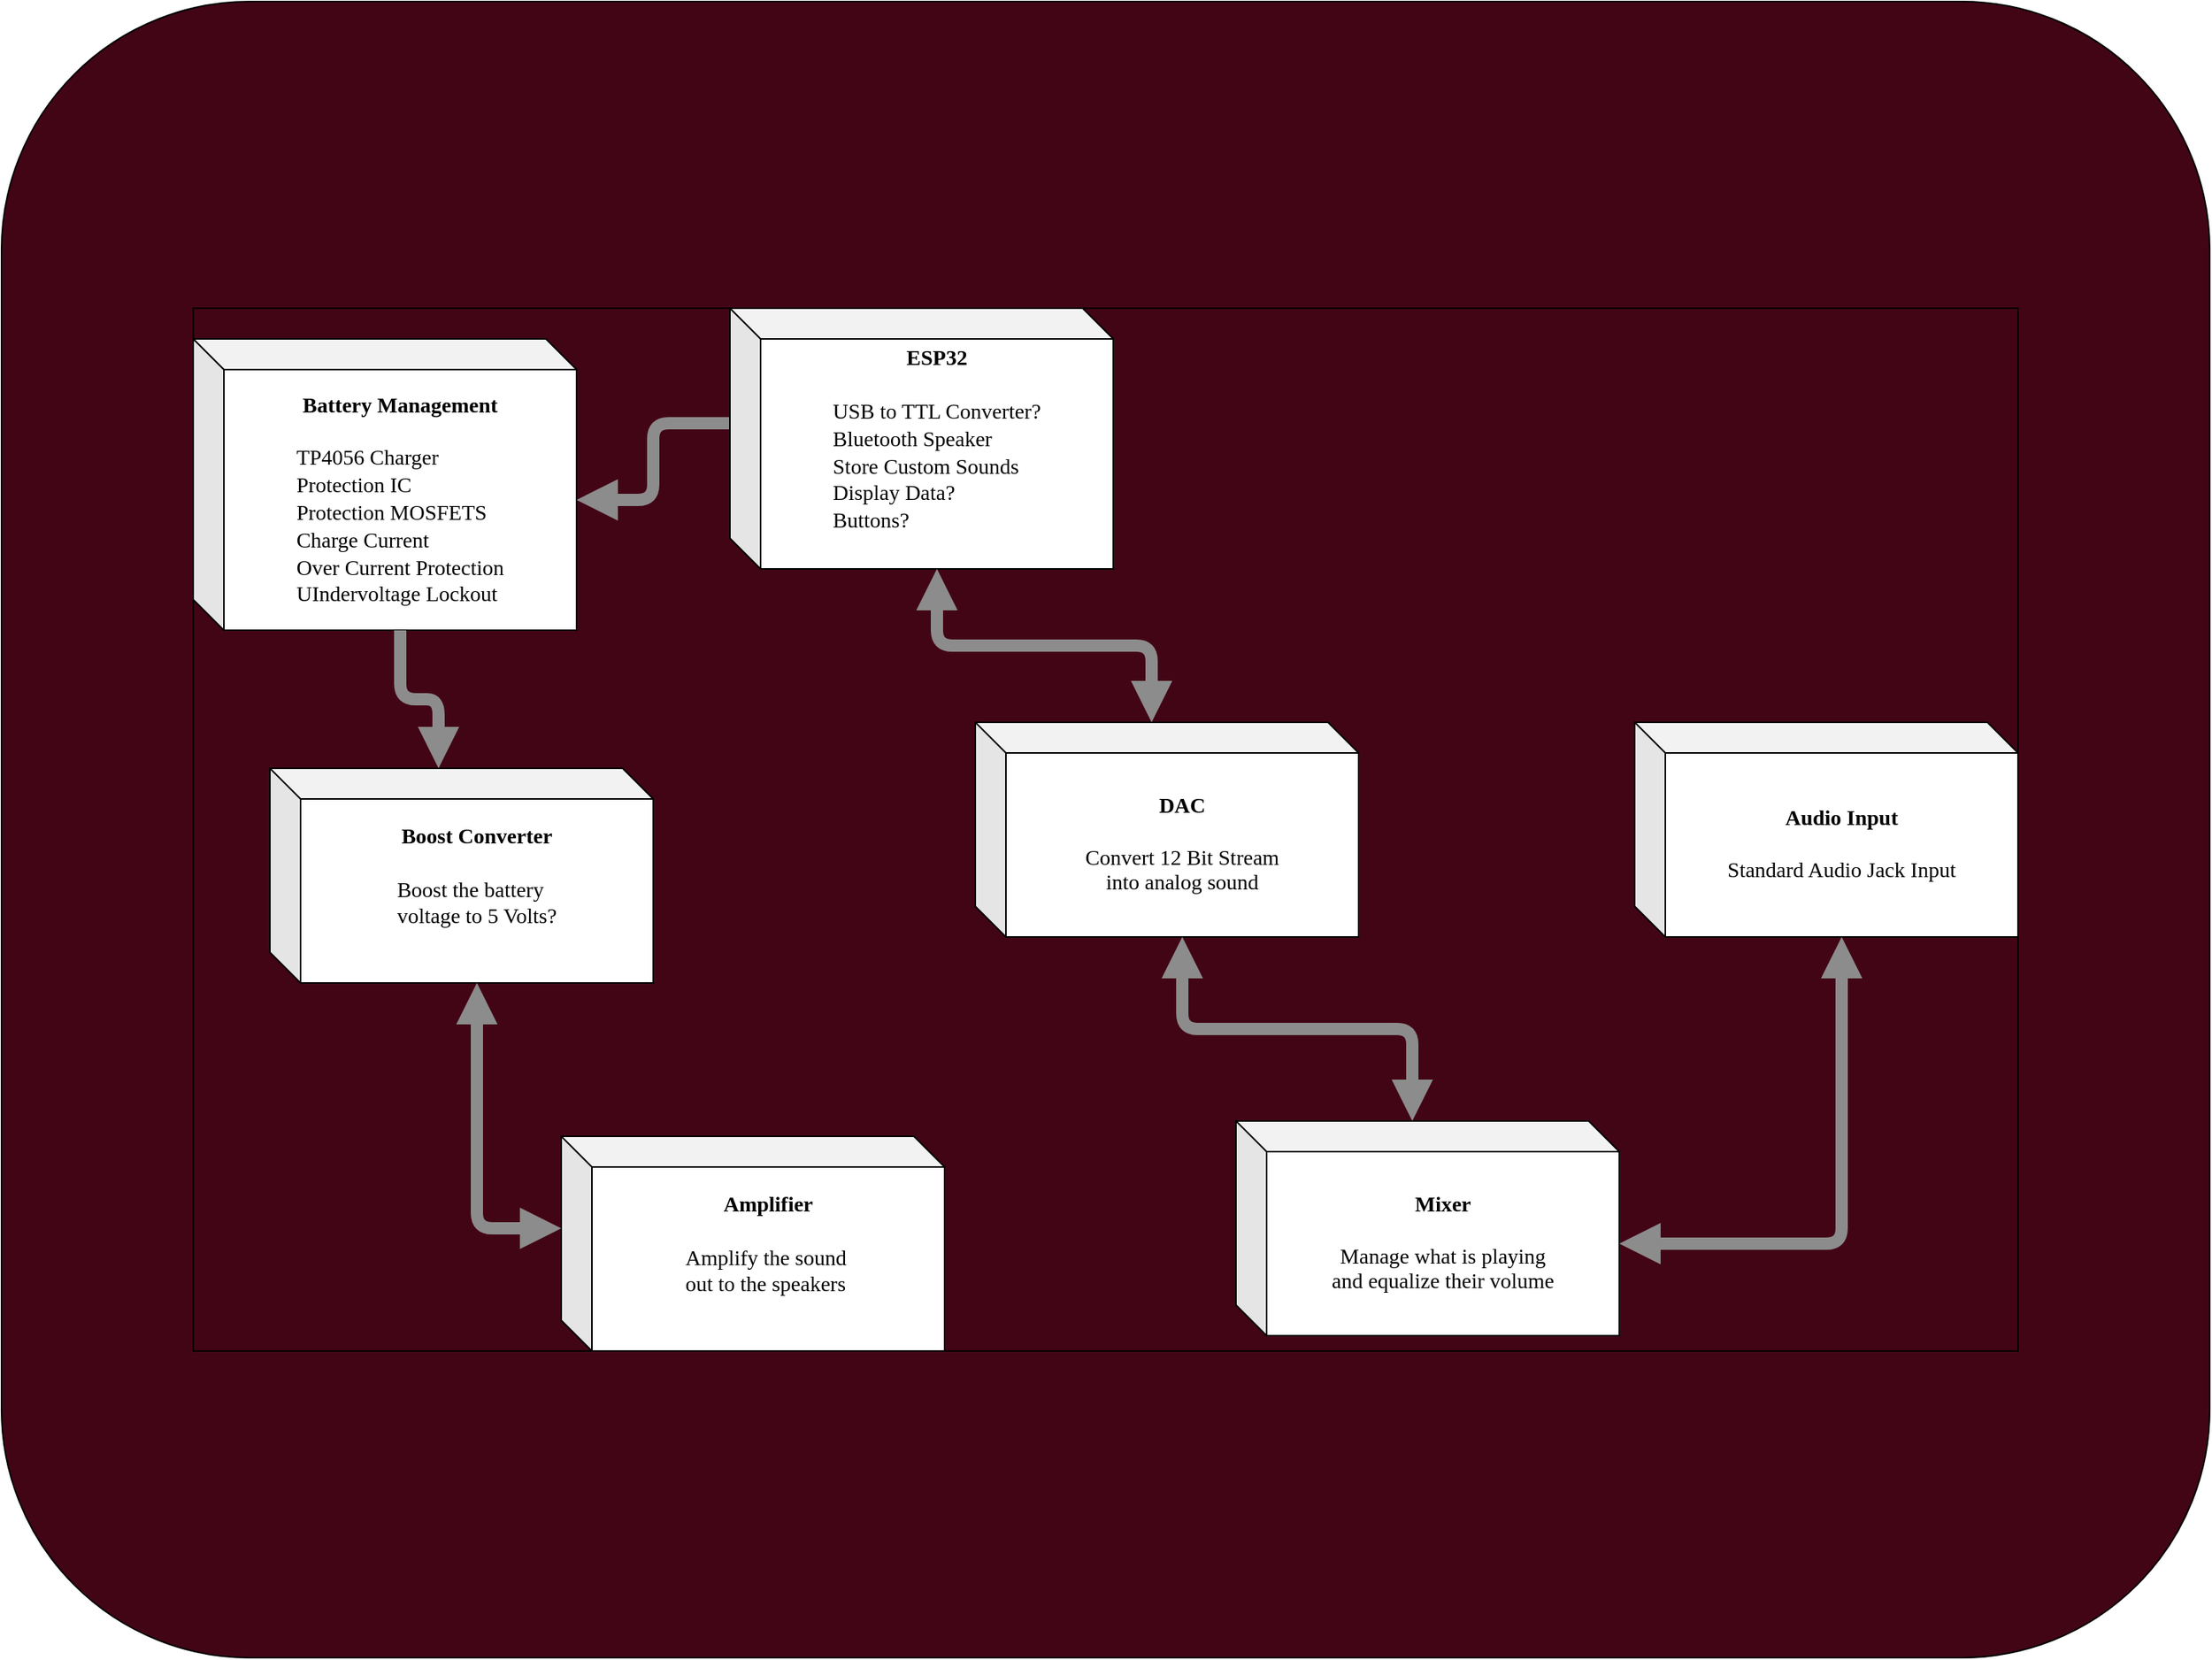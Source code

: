 <mxfile version="14.6.13" type="device"><diagram name="Page-1" id="7e0a89b8-554c-2b80-1dc8-d5c74ca68de4"><mxGraphModel dx="3470" dy="2278" grid="1" gridSize="10" guides="1" tooltips="1" connect="1" arrows="1" fold="1" page="1" pageScale="1" pageWidth="1100" pageHeight="850" background="none" math="0" shadow="0"><root><mxCell id="0"/><mxCell id="1" parent="0"/><mxCell id="UcosD_m4XHclYar869ho-32" value="" style="rounded=1;whiteSpace=wrap;html=1;fillColor=#420516;" vertex="1" parent="1"><mxGeometry x="-710" y="-550" width="1440" height="1080" as="geometry"/></mxCell><mxCell id="UcosD_m4XHclYar869ho-33" value="" style="group;strokeColor=#000000;shadow=0;" vertex="1" connectable="0" parent="1"><mxGeometry x="-585" y="-350" width="1190" height="680" as="geometry"/></mxCell><mxCell id="UcosD_m4XHclYar869ho-11" value="&lt;b style=&quot;font-size: 14px&quot;&gt;&lt;font face=&quot;Lucida Console&quot; style=&quot;font-size: 14px&quot;&gt;Battery Management&lt;br&gt;&lt;br&gt;&lt;div style=&quot;text-align: left&quot;&gt;&lt;span style=&quot;font-weight: normal&quot;&gt;TP4056 Charger&lt;/span&gt;&lt;/div&gt;&lt;/font&gt;&lt;/b&gt;&lt;div style=&quot;text-align: left ; font-size: 14px&quot;&gt;&lt;span&gt;&lt;font face=&quot;Lucida Console&quot; style=&quot;font-size: 14px&quot;&gt;Protection IC&lt;/font&gt;&lt;/span&gt;&lt;/div&gt;&lt;div style=&quot;text-align: left ; font-size: 14px&quot;&gt;&lt;span&gt;&lt;font face=&quot;Lucida Console&quot; style=&quot;font-size: 14px&quot;&gt;Protection MOSFETS&lt;/font&gt;&lt;/span&gt;&lt;/div&gt;&lt;div style=&quot;text-align: left ; font-size: 14px&quot;&gt;&lt;span&gt;&lt;font face=&quot;Lucida Console&quot; style=&quot;font-size: 14px&quot;&gt;Charge Current&lt;/font&gt;&lt;/span&gt;&lt;/div&gt;&lt;div style=&quot;text-align: left ; font-size: 14px&quot;&gt;&lt;span&gt;&lt;font face=&quot;Lucida Console&quot; style=&quot;font-size: 14px&quot;&gt;Over Current Protection&lt;/font&gt;&lt;/span&gt;&lt;/div&gt;&lt;div style=&quot;text-align: left ; font-size: 14px&quot;&gt;&lt;span&gt;&lt;font face=&quot;Lucida Console&quot; style=&quot;font-size: 14px&quot;&gt;UIndervoltage Lockout&lt;/font&gt;&lt;/span&gt;&lt;/div&gt;" style="shape=cube;whiteSpace=wrap;html=1;boundedLbl=1;backgroundOutline=1;darkOpacity=0.05;darkOpacity2=0.1;" vertex="1" parent="UcosD_m4XHclYar869ho-33"><mxGeometry y="20" width="250" height="190" as="geometry"/></mxCell><mxCell id="UcosD_m4XHclYar869ho-16" style="edgeStyle=orthogonalEdgeStyle;rounded=1;jumpSize=6;orthogonalLoop=1;jettySize=auto;html=1;exitX=0;exitY=0;exitDx=0;exitDy=75;exitPerimeter=0;entryX=0;entryY=0;entryDx=250;entryDy=105;entryPerimeter=0;endArrow=block;endFill=1;strokeColor=#8C8C8C;strokeWidth=8;" edge="1" parent="UcosD_m4XHclYar869ho-33" source="UcosD_m4XHclYar869ho-12" target="UcosD_m4XHclYar869ho-11"><mxGeometry relative="1" as="geometry"/></mxCell><mxCell id="UcosD_m4XHclYar869ho-12" value="&lt;span style=&quot;text-align: left ; font-size: 14px ; font-family: &amp;#34;lucida console&amp;#34;&quot;&gt;&lt;b&gt;ESP32&lt;br&gt;&lt;/b&gt;&lt;/span&gt;&lt;span style=&quot;text-align: left ; font-size: 14px ; font-family: &amp;#34;lucida console&amp;#34;&quot;&gt;&lt;b&gt;&lt;br&gt;&lt;/b&gt;&lt;/span&gt;&lt;div style=&quot;text-align: left ; font-size: 14px&quot;&gt;&lt;font face=&quot;Lucida Console&quot;&gt;USB to TTL Converter?&lt;/font&gt;&lt;/div&gt;&lt;div style=&quot;text-align: left ; font-size: 14px&quot;&gt;&lt;font face=&quot;Lucida Console&quot;&gt;Bluetooth Speaker&lt;/font&gt;&lt;/div&gt;&lt;div style=&quot;text-align: left ; font-size: 14px&quot;&gt;&lt;font face=&quot;Lucida Console&quot;&gt;Store Custom Sounds&lt;/font&gt;&lt;/div&gt;&lt;div style=&quot;text-align: left ; font-size: 14px&quot;&gt;&lt;font face=&quot;Lucida Console&quot;&gt;Display Data?&lt;/font&gt;&lt;/div&gt;&lt;div style=&quot;text-align: left ; font-size: 14px&quot;&gt;&lt;font face=&quot;Lucida Console&quot;&gt;Buttons?&lt;/font&gt;&lt;/div&gt;&lt;div style=&quot;text-align: left ; font-size: 14px&quot;&gt;&lt;font face=&quot;Lucida Console&quot;&gt;&lt;br&gt;&lt;/font&gt;&lt;/div&gt;" style="shape=cube;whiteSpace=wrap;html=1;boundedLbl=1;backgroundOutline=1;darkOpacity=0.05;darkOpacity2=0.1;" vertex="1" parent="UcosD_m4XHclYar869ho-33"><mxGeometry x="350" width="250" height="170" as="geometry"/></mxCell><mxCell id="UcosD_m4XHclYar869ho-13" value="&lt;font face=&quot;lucida console&quot;&gt;&lt;span style=&quot;font-size: 14px&quot;&gt;&lt;b&gt;Boost Converter&lt;br&gt;&lt;br&gt;&lt;/b&gt;&lt;/span&gt;&lt;/font&gt;&lt;div style=&quot;text-align: left ; font-size: 14px&quot;&gt;&lt;font face=&quot;Lucida Console&quot;&gt;Boost the battery&lt;/font&gt;&lt;/div&gt;&lt;div style=&quot;text-align: left ; font-size: 14px&quot;&gt;&lt;font face=&quot;Lucida Console&quot;&gt;voltage to 5 Volts?&lt;/font&gt;&lt;/div&gt;&lt;div style=&quot;text-align: left ; font-size: 14px&quot;&gt;&lt;font face=&quot;Lucida Console&quot;&gt;&lt;br&gt;&lt;/font&gt;&lt;/div&gt;" style="shape=cube;whiteSpace=wrap;html=1;boundedLbl=1;backgroundOutline=1;darkOpacity=0.05;darkOpacity2=0.1;" vertex="1" parent="UcosD_m4XHclYar869ho-33"><mxGeometry x="50" y="300" width="250" height="140" as="geometry"/></mxCell><mxCell id="UcosD_m4XHclYar869ho-17" style="edgeStyle=orthogonalEdgeStyle;rounded=1;jumpSize=6;orthogonalLoop=1;jettySize=auto;html=1;exitX=0;exitY=0;exitDx=135;exitDy=190;exitPerimeter=0;entryX=0;entryY=0;entryDx=110;entryDy=0;entryPerimeter=0;endArrow=block;endFill=1;strokeColor=#8C8C8C;strokeWidth=8;" edge="1" parent="UcosD_m4XHclYar869ho-33" source="UcosD_m4XHclYar869ho-11" target="UcosD_m4XHclYar869ho-13"><mxGeometry relative="1" as="geometry"/></mxCell><mxCell id="UcosD_m4XHclYar869ho-14" value="&lt;font face=&quot;lucida console&quot;&gt;&lt;span style=&quot;font-size: 14px&quot;&gt;&lt;b&gt;Amplifier&lt;br&gt;&lt;br&gt;&lt;/b&gt;&lt;/span&gt;&lt;/font&gt;&lt;div style=&quot;text-align: left ; font-size: 14px&quot;&gt;&lt;font face=&quot;Lucida Console&quot;&gt;Amplify the sound&lt;/font&gt;&lt;/div&gt;&lt;div style=&quot;text-align: left ; font-size: 14px&quot;&gt;&lt;font face=&quot;Lucida Console&quot;&gt;out to the speakers&amp;nbsp;&lt;/font&gt;&lt;/div&gt;&lt;div style=&quot;text-align: left ; font-size: 14px&quot;&gt;&lt;font face=&quot;Lucida Console&quot;&gt;&lt;br&gt;&lt;/font&gt;&lt;/div&gt;" style="shape=cube;whiteSpace=wrap;html=1;boundedLbl=1;backgroundOutline=1;darkOpacity=0.05;darkOpacity2=0.1;" vertex="1" parent="UcosD_m4XHclYar869ho-33"><mxGeometry x="240" y="540" width="250" height="140" as="geometry"/></mxCell><mxCell id="UcosD_m4XHclYar869ho-26" style="edgeStyle=orthogonalEdgeStyle;rounded=1;jumpSize=6;orthogonalLoop=1;jettySize=auto;html=1;exitX=0;exitY=0;exitDx=135;exitDy=140;exitPerimeter=0;entryX=0;entryY=0;entryDx=0;entryDy=60;entryPerimeter=0;startArrow=block;startFill=1;endArrow=block;endFill=1;strokeColor=#8C8C8C;strokeWidth=8;" edge="1" parent="UcosD_m4XHclYar869ho-33" source="UcosD_m4XHclYar869ho-13" target="UcosD_m4XHclYar869ho-14"><mxGeometry relative="1" as="geometry"/></mxCell><mxCell id="UcosD_m4XHclYar869ho-23" value="&lt;font face=&quot;lucida console&quot;&gt;&lt;span style=&quot;font-size: 14px&quot;&gt;&lt;b&gt;DAC&lt;/b&gt;&lt;br&gt;&lt;br&gt;Convert 12 Bit Stream&lt;br&gt;into analog sound&lt;br&gt;&lt;/span&gt;&lt;/font&gt;" style="shape=cube;whiteSpace=wrap;html=1;boundedLbl=1;backgroundOutline=1;darkOpacity=0.05;darkOpacity2=0.1;" vertex="1" parent="UcosD_m4XHclYar869ho-33"><mxGeometry x="510" y="270" width="250" height="140" as="geometry"/></mxCell><mxCell id="UcosD_m4XHclYar869ho-27" style="edgeStyle=orthogonalEdgeStyle;rounded=1;jumpSize=6;orthogonalLoop=1;jettySize=auto;html=1;exitX=0;exitY=0;exitDx=135;exitDy=170;exitPerimeter=0;entryX=0;entryY=0;entryDx=115;entryDy=0;entryPerimeter=0;startArrow=block;startFill=1;endArrow=block;endFill=1;strokeColor=#8C8C8C;strokeWidth=8;" edge="1" parent="UcosD_m4XHclYar869ho-33" source="UcosD_m4XHclYar869ho-12" target="UcosD_m4XHclYar869ho-23"><mxGeometry relative="1" as="geometry"/></mxCell><mxCell id="UcosD_m4XHclYar869ho-25" value="&lt;font face=&quot;lucida console&quot;&gt;&lt;span style=&quot;font-size: 14px&quot;&gt;&lt;b&gt;Mixer&lt;/b&gt;&lt;br&gt;&lt;br&gt;Manage what is playing &lt;br&gt;and equalize their volume&lt;br&gt;&lt;/span&gt;&lt;/font&gt;" style="shape=cube;whiteSpace=wrap;html=1;boundedLbl=1;backgroundOutline=1;darkOpacity=0.05;darkOpacity2=0.1;" vertex="1" parent="UcosD_m4XHclYar869ho-33"><mxGeometry x="680" y="530" width="250" height="140" as="geometry"/></mxCell><mxCell id="UcosD_m4XHclYar869ho-28" style="edgeStyle=orthogonalEdgeStyle;rounded=1;jumpSize=6;orthogonalLoop=1;jettySize=auto;html=1;exitX=0;exitY=0;exitDx=135;exitDy=140;exitPerimeter=0;entryX=0;entryY=0;entryDx=115;entryDy=0;entryPerimeter=0;startArrow=block;startFill=1;endArrow=block;endFill=1;strokeColor=#8C8C8C;strokeWidth=8;" edge="1" parent="UcosD_m4XHclYar869ho-33" source="UcosD_m4XHclYar869ho-23" target="UcosD_m4XHclYar869ho-25"><mxGeometry relative="1" as="geometry"/></mxCell><mxCell id="UcosD_m4XHclYar869ho-29" value="&lt;font face=&quot;lucida console&quot;&gt;&lt;span style=&quot;font-size: 14px&quot;&gt;&lt;b&gt;Audio Input&lt;/b&gt;&lt;br&gt;&lt;br&gt;Standard Audio Jack Input&lt;br&gt;&lt;/span&gt;&lt;/font&gt;" style="shape=cube;whiteSpace=wrap;html=1;boundedLbl=1;backgroundOutline=1;darkOpacity=0.05;darkOpacity2=0.1;" vertex="1" parent="UcosD_m4XHclYar869ho-33"><mxGeometry x="940" y="270" width="250" height="140" as="geometry"/></mxCell><mxCell id="UcosD_m4XHclYar869ho-31" style="edgeStyle=orthogonalEdgeStyle;rounded=1;jumpSize=6;orthogonalLoop=1;jettySize=auto;html=1;exitX=0;exitY=0;exitDx=250;exitDy=80;exitPerimeter=0;entryX=0;entryY=0;entryDx=135;entryDy=140;entryPerimeter=0;startArrow=block;startFill=1;endArrow=block;endFill=1;strokeColor=#8C8C8C;strokeWidth=8;" edge="1" parent="UcosD_m4XHclYar869ho-33" source="UcosD_m4XHclYar869ho-25" target="UcosD_m4XHclYar869ho-29"><mxGeometry relative="1" as="geometry"/></mxCell></root></mxGraphModel></diagram></mxfile>